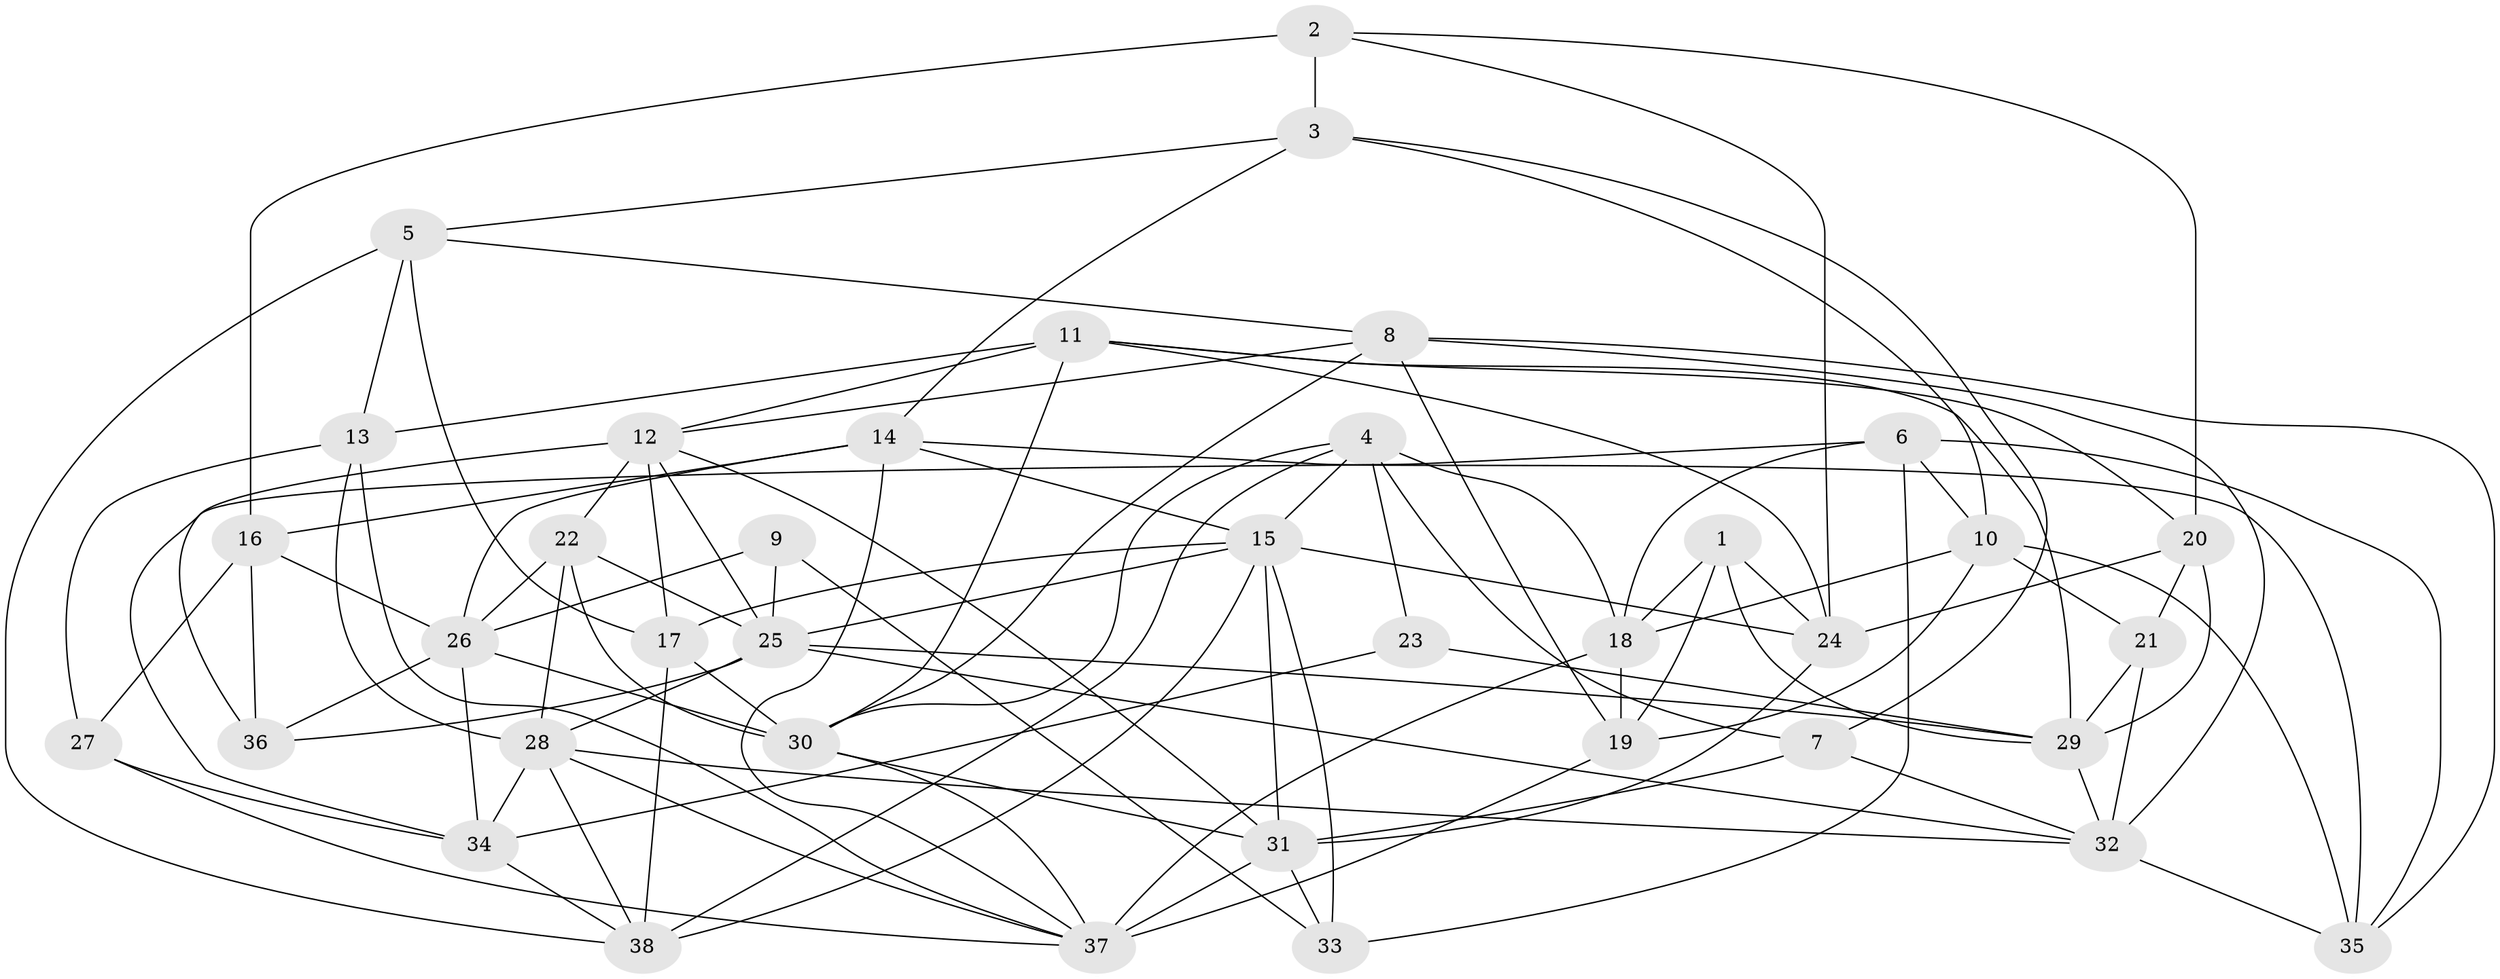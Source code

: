 // original degree distribution, {4: 1.0}
// Generated by graph-tools (version 1.1) at 2025/38/03/04/25 23:38:07]
// undirected, 38 vertices, 106 edges
graph export_dot {
  node [color=gray90,style=filled];
  1;
  2;
  3;
  4;
  5;
  6;
  7;
  8;
  9;
  10;
  11;
  12;
  13;
  14;
  15;
  16;
  17;
  18;
  19;
  20;
  21;
  22;
  23;
  24;
  25;
  26;
  27;
  28;
  29;
  30;
  31;
  32;
  33;
  34;
  35;
  36;
  37;
  38;
  1 -- 18 [weight=1.0];
  1 -- 19 [weight=1.0];
  1 -- 24 [weight=1.0];
  1 -- 29 [weight=1.0];
  2 -- 3 [weight=2.0];
  2 -- 16 [weight=2.0];
  2 -- 20 [weight=1.0];
  2 -- 24 [weight=1.0];
  3 -- 5 [weight=1.0];
  3 -- 7 [weight=1.0];
  3 -- 10 [weight=1.0];
  3 -- 14 [weight=1.0];
  4 -- 7 [weight=1.0];
  4 -- 15 [weight=1.0];
  4 -- 18 [weight=3.0];
  4 -- 23 [weight=1.0];
  4 -- 30 [weight=1.0];
  4 -- 38 [weight=1.0];
  5 -- 8 [weight=1.0];
  5 -- 13 [weight=2.0];
  5 -- 17 [weight=1.0];
  5 -- 38 [weight=1.0];
  6 -- 10 [weight=1.0];
  6 -- 18 [weight=1.0];
  6 -- 33 [weight=2.0];
  6 -- 34 [weight=1.0];
  6 -- 35 [weight=1.0];
  7 -- 31 [weight=1.0];
  7 -- 32 [weight=1.0];
  8 -- 12 [weight=1.0];
  8 -- 19 [weight=1.0];
  8 -- 30 [weight=1.0];
  8 -- 32 [weight=1.0];
  8 -- 35 [weight=1.0];
  9 -- 25 [weight=1.0];
  9 -- 26 [weight=1.0];
  9 -- 33 [weight=2.0];
  10 -- 18 [weight=1.0];
  10 -- 19 [weight=1.0];
  10 -- 21 [weight=1.0];
  10 -- 35 [weight=1.0];
  11 -- 12 [weight=1.0];
  11 -- 13 [weight=1.0];
  11 -- 20 [weight=1.0];
  11 -- 24 [weight=1.0];
  11 -- 29 [weight=1.0];
  11 -- 30 [weight=1.0];
  12 -- 17 [weight=2.0];
  12 -- 22 [weight=1.0];
  12 -- 25 [weight=1.0];
  12 -- 31 [weight=1.0];
  12 -- 36 [weight=3.0];
  13 -- 27 [weight=1.0];
  13 -- 28 [weight=1.0];
  13 -- 37 [weight=1.0];
  14 -- 15 [weight=1.0];
  14 -- 16 [weight=1.0];
  14 -- 26 [weight=1.0];
  14 -- 35 [weight=1.0];
  14 -- 37 [weight=1.0];
  15 -- 17 [weight=1.0];
  15 -- 24 [weight=1.0];
  15 -- 25 [weight=1.0];
  15 -- 31 [weight=1.0];
  15 -- 33 [weight=1.0];
  15 -- 38 [weight=1.0];
  16 -- 26 [weight=1.0];
  16 -- 27 [weight=1.0];
  16 -- 36 [weight=1.0];
  17 -- 30 [weight=1.0];
  17 -- 38 [weight=1.0];
  18 -- 19 [weight=2.0];
  18 -- 37 [weight=2.0];
  19 -- 37 [weight=1.0];
  20 -- 21 [weight=1.0];
  20 -- 24 [weight=1.0];
  20 -- 29 [weight=2.0];
  21 -- 29 [weight=2.0];
  21 -- 32 [weight=2.0];
  22 -- 25 [weight=1.0];
  22 -- 26 [weight=2.0];
  22 -- 28 [weight=1.0];
  22 -- 30 [weight=1.0];
  23 -- 29 [weight=2.0];
  23 -- 34 [weight=1.0];
  24 -- 31 [weight=1.0];
  25 -- 28 [weight=1.0];
  25 -- 29 [weight=1.0];
  25 -- 32 [weight=1.0];
  25 -- 36 [weight=1.0];
  26 -- 30 [weight=1.0];
  26 -- 34 [weight=1.0];
  26 -- 36 [weight=1.0];
  27 -- 34 [weight=1.0];
  27 -- 37 [weight=1.0];
  28 -- 32 [weight=2.0];
  28 -- 34 [weight=1.0];
  28 -- 37 [weight=1.0];
  28 -- 38 [weight=1.0];
  29 -- 32 [weight=1.0];
  30 -- 31 [weight=1.0];
  30 -- 37 [weight=1.0];
  31 -- 33 [weight=1.0];
  31 -- 37 [weight=2.0];
  32 -- 35 [weight=2.0];
  34 -- 38 [weight=1.0];
}

